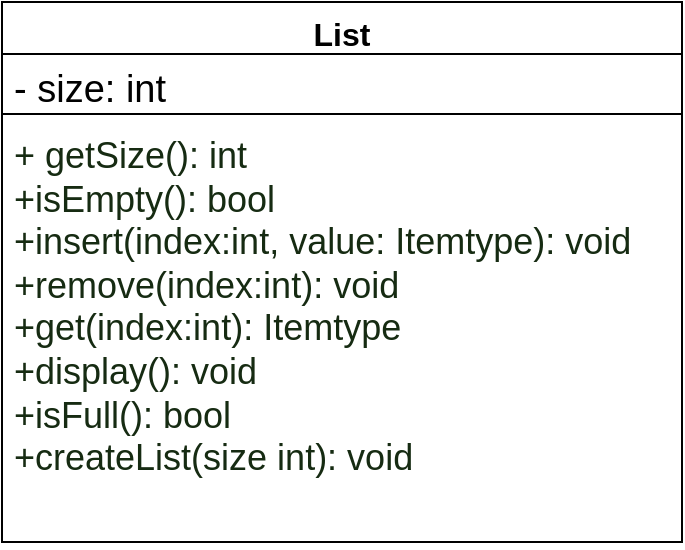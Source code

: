 <mxfile version="23.1.1" type="device">
  <diagram name="Page-1" id="rJj9uqaMPBLa1lETlyhD">
    <mxGraphModel dx="825" dy="473" grid="1" gridSize="10" guides="1" tooltips="1" connect="1" arrows="1" fold="1" page="1" pageScale="1" pageWidth="827" pageHeight="1169" background="#ffffff" math="0" shadow="0">
      <root>
        <mxCell id="0" />
        <mxCell id="1" parent="0" />
        <mxCell id="IEjJDpaYbgT3tHdpPvTB-1" value="&lt;font style=&quot;font-size: 16px;&quot;&gt;List&lt;/font&gt;" style="swimlane;fontStyle=1;align=center;verticalAlign=top;childLayout=stackLayout;horizontal=1;startSize=26;horizontalStack=0;resizeParent=1;resizeParentMax=0;resizeLast=0;collapsible=1;marginBottom=0;whiteSpace=wrap;html=1;" vertex="1" parent="1">
          <mxGeometry x="74" y="40" width="340" height="270" as="geometry" />
        </mxCell>
        <mxCell id="IEjJDpaYbgT3tHdpPvTB-2" value="&lt;font style=&quot;font-size: 19px;&quot;&gt;- size: int&lt;/font&gt;" style="text;strokeColor=none;fillColor=none;align=left;verticalAlign=top;spacingLeft=4;spacingRight=4;overflow=hidden;rotatable=0;points=[[0,0.5],[1,0.5]];portConstraint=eastwest;whiteSpace=wrap;html=1;" vertex="1" parent="IEjJDpaYbgT3tHdpPvTB-1">
          <mxGeometry y="26" width="340" height="26" as="geometry" />
        </mxCell>
        <mxCell id="IEjJDpaYbgT3tHdpPvTB-3" value="" style="line;strokeWidth=1;fillColor=none;align=left;verticalAlign=middle;spacingTop=-1;spacingLeft=3;spacingRight=3;rotatable=0;labelPosition=right;points=[];portConstraint=eastwest;strokeColor=inherit;" vertex="1" parent="IEjJDpaYbgT3tHdpPvTB-1">
          <mxGeometry y="52" width="340" height="8" as="geometry" />
        </mxCell>
        <mxCell id="IEjJDpaYbgT3tHdpPvTB-4" value="&lt;font style=&quot;font-size: 18px;&quot;&gt;+ getSize(): int&lt;br&gt;+isEmpty(): bool&lt;br&gt;+insert(index:int, value: Itemtype): void&lt;br&gt;+remove(index:int): void&lt;br&gt;+get(index:int): Itemtype&lt;br&gt;+display(): void&lt;br&gt;+isFull(): bool&lt;br&gt;+createList(size int): void&lt;/font&gt;" style="text;strokeColor=none;fillColor=none;align=left;verticalAlign=top;spacingLeft=4;spacingRight=4;overflow=hidden;rotatable=0;points=[[0,0.5],[1,0.5]];portConstraint=eastwest;whiteSpace=wrap;html=1;fontColor=#162b12;" vertex="1" parent="IEjJDpaYbgT3tHdpPvTB-1">
          <mxGeometry y="60" width="340" height="210" as="geometry" />
        </mxCell>
      </root>
    </mxGraphModel>
  </diagram>
</mxfile>
